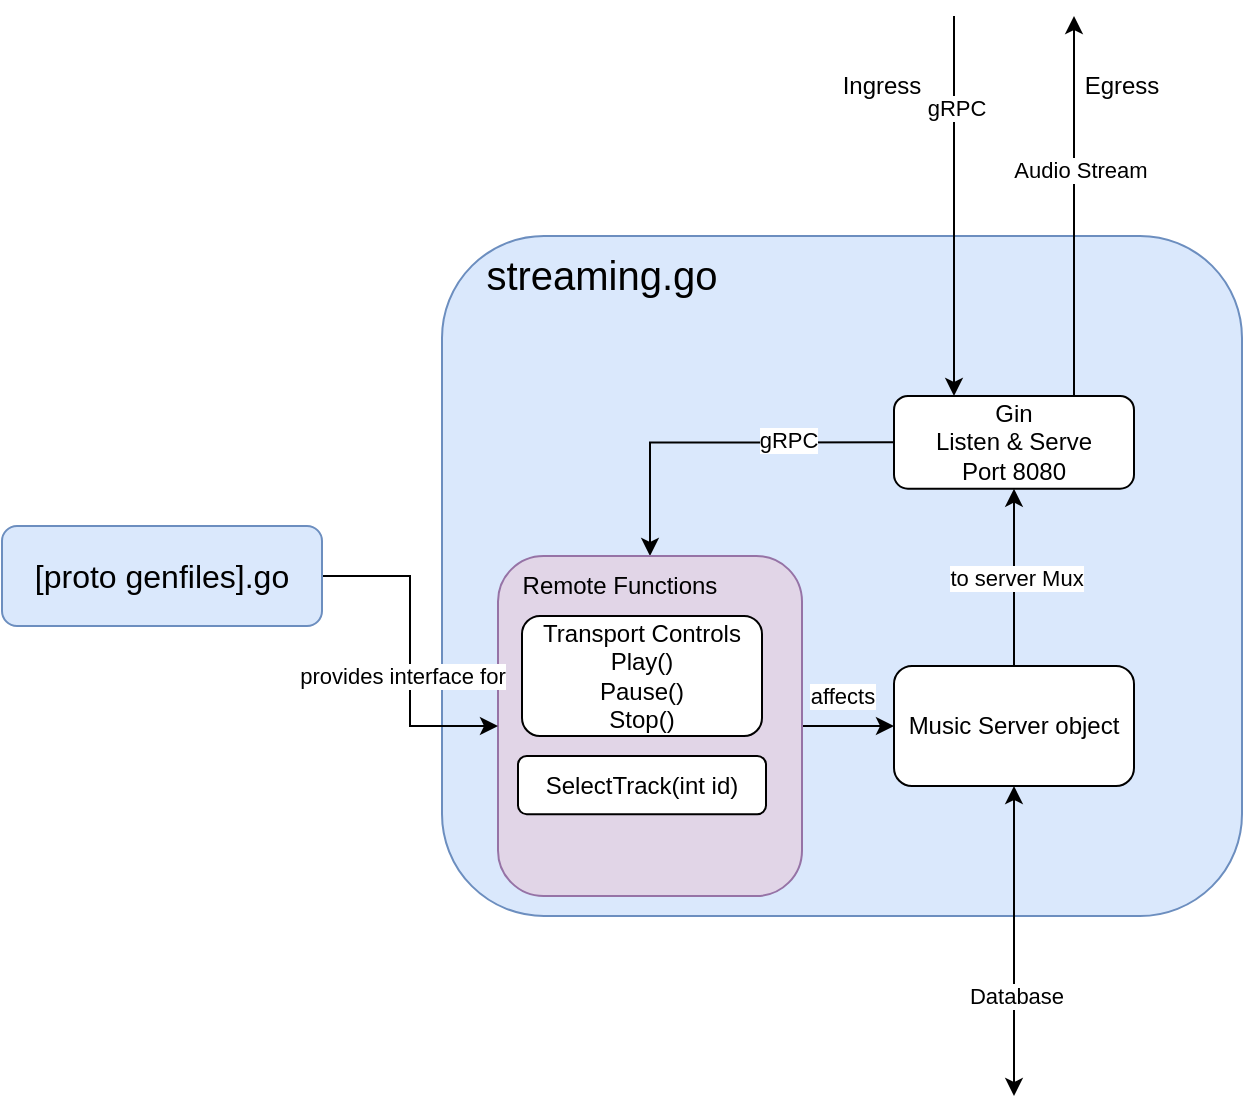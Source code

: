<mxfile version="24.0.5" type="github">
  <diagram name="Page-1" id="WT2zKBnfGBE7YQ1a9_zt">
    <mxGraphModel dx="954" dy="589" grid="1" gridSize="10" guides="1" tooltips="1" connect="1" arrows="1" fold="1" page="1" pageScale="1" pageWidth="827" pageHeight="1169" math="0" shadow="0">
      <root>
        <mxCell id="0" />
        <mxCell id="1" parent="0" />
        <mxCell id="6LnqmIUYYLy47VNELuNQ-8" value="Ingress" style="text;html=1;align=center;verticalAlign=middle;whiteSpace=wrap;rounded=0;" vertex="1" parent="1">
          <mxGeometry x="430" y="60" width="60" height="30" as="geometry" />
        </mxCell>
        <mxCell id="6LnqmIUYYLy47VNELuNQ-13" value="Egress" style="text;html=1;align=center;verticalAlign=middle;whiteSpace=wrap;rounded=0;" vertex="1" parent="1">
          <mxGeometry x="550" y="60" width="60" height="30" as="geometry" />
        </mxCell>
        <mxCell id="6LnqmIUYYLy47VNELuNQ-1" value="" style="rounded=1;whiteSpace=wrap;html=1;fillColor=#dae8fc;strokeColor=#6c8ebf;" vertex="1" parent="1">
          <mxGeometry x="240" y="150" width="400" height="340" as="geometry" />
        </mxCell>
        <mxCell id="6LnqmIUYYLy47VNELuNQ-3" value="streaming.go" style="text;html=1;align=center;verticalAlign=middle;whiteSpace=wrap;rounded=0;fontSize=20;" vertex="1" parent="1">
          <mxGeometry x="240" y="157.73" width="160" height="23.18" as="geometry" />
        </mxCell>
        <mxCell id="6LnqmIUYYLy47VNELuNQ-20" style="edgeStyle=orthogonalEdgeStyle;rounded=0;orthogonalLoop=1;jettySize=auto;html=1;exitX=0;exitY=0.5;exitDx=0;exitDy=0;" edge="1" parent="1" source="6LnqmIUYYLy47VNELuNQ-2" target="6LnqmIUYYLy47VNELuNQ-18">
          <mxGeometry relative="1" as="geometry" />
        </mxCell>
        <mxCell id="6LnqmIUYYLy47VNELuNQ-21" value="gRPC" style="edgeLabel;html=1;align=center;verticalAlign=middle;resizable=0;points=[];" vertex="1" connectable="0" parent="6LnqmIUYYLy47VNELuNQ-20">
          <mxGeometry x="-0.405" y="-1" relative="1" as="geometry">
            <mxPoint as="offset" />
          </mxGeometry>
        </mxCell>
        <mxCell id="6LnqmIUYYLy47VNELuNQ-2" value="&lt;div&gt;Gin&lt;/div&gt;&lt;div&gt;Listen &amp;amp; Serve&lt;/div&gt;&lt;div&gt;Port 8080&lt;br&gt;&lt;/div&gt;" style="rounded=1;whiteSpace=wrap;html=1;" vertex="1" parent="1">
          <mxGeometry x="466" y="229.996" width="120" height="46.364" as="geometry" />
        </mxCell>
        <mxCell id="6LnqmIUYYLy47VNELuNQ-6" value="" style="endArrow=classic;html=1;rounded=0;entryX=0.25;entryY=0;entryDx=0;entryDy=0;" edge="1" parent="1" target="6LnqmIUYYLy47VNELuNQ-2">
          <mxGeometry width="50" height="50" relative="1" as="geometry">
            <mxPoint x="496" y="40" as="sourcePoint" />
            <mxPoint x="486" y="273.636" as="targetPoint" />
          </mxGeometry>
        </mxCell>
        <mxCell id="6LnqmIUYYLy47VNELuNQ-14" value="gRPC" style="edgeLabel;html=1;align=center;verticalAlign=middle;resizable=0;points=[];" vertex="1" connectable="0" parent="6LnqmIUYYLy47VNELuNQ-6">
          <mxGeometry x="-0.366" y="1" relative="1" as="geometry">
            <mxPoint y="-14" as="offset" />
          </mxGeometry>
        </mxCell>
        <mxCell id="6LnqmIUYYLy47VNELuNQ-12" value="" style="endArrow=classic;html=1;rounded=0;exitX=0.75;exitY=0;exitDx=0;exitDy=0;" edge="1" parent="1" source="6LnqmIUYYLy47VNELuNQ-2">
          <mxGeometry width="50" height="50" relative="1" as="geometry">
            <mxPoint x="550" y="330" as="sourcePoint" />
            <mxPoint x="556" y="40" as="targetPoint" />
          </mxGeometry>
        </mxCell>
        <mxCell id="6LnqmIUYYLy47VNELuNQ-16" value="Audio Stream" style="edgeLabel;html=1;align=center;verticalAlign=middle;resizable=0;points=[];" vertex="1" connectable="0" parent="6LnqmIUYYLy47VNELuNQ-12">
          <mxGeometry x="0.384" y="-3" relative="1" as="geometry">
            <mxPoint y="18" as="offset" />
          </mxGeometry>
        </mxCell>
        <mxCell id="6LnqmIUYYLy47VNELuNQ-30" style="edgeStyle=orthogonalEdgeStyle;rounded=0;orthogonalLoop=1;jettySize=auto;html=1;exitX=1;exitY=0.5;exitDx=0;exitDy=0;entryX=0;entryY=0.5;entryDx=0;entryDy=0;" edge="1" parent="1" source="6LnqmIUYYLy47VNELuNQ-18" target="6LnqmIUYYLy47VNELuNQ-28">
          <mxGeometry relative="1" as="geometry" />
        </mxCell>
        <mxCell id="6LnqmIUYYLy47VNELuNQ-31" value="affects" style="edgeLabel;html=1;align=center;verticalAlign=middle;resizable=0;points=[];" vertex="1" connectable="0" parent="6LnqmIUYYLy47VNELuNQ-30">
          <mxGeometry x="-0.348" y="-2" relative="1" as="geometry">
            <mxPoint x="5" y="-17" as="offset" />
          </mxGeometry>
        </mxCell>
        <mxCell id="6LnqmIUYYLy47VNELuNQ-18" value="" style="rounded=1;whiteSpace=wrap;html=1;fillColor=#e1d5e7;strokeColor=#9673a6;" vertex="1" parent="1">
          <mxGeometry x="268" y="310" width="152" height="170" as="geometry" />
        </mxCell>
        <mxCell id="6LnqmIUYYLy47VNELuNQ-17" value="&lt;div align=&quot;center&quot;&gt;Transport Controls&lt;/div&gt;&lt;div align=&quot;center&quot;&gt;Play()&lt;/div&gt;&lt;div align=&quot;center&quot;&gt;Pause()&lt;/div&gt;&lt;div align=&quot;center&quot;&gt;Stop()&lt;br&gt;&lt;/div&gt;" style="rounded=1;whiteSpace=wrap;html=1;align=center;" vertex="1" parent="1">
          <mxGeometry x="280" y="340" width="120" height="60" as="geometry" />
        </mxCell>
        <mxCell id="6LnqmIUYYLy47VNELuNQ-5" value="SelectTrack(int id)" style="rounded=1;whiteSpace=wrap;html=1;" vertex="1" parent="1">
          <mxGeometry x="278" y="410" width="124" height="29.09" as="geometry" />
        </mxCell>
        <mxCell id="6LnqmIUYYLy47VNELuNQ-24" style="edgeStyle=orthogonalEdgeStyle;rounded=0;orthogonalLoop=1;jettySize=auto;html=1;exitX=1;exitY=0.5;exitDx=0;exitDy=0;entryX=0;entryY=0.5;entryDx=0;entryDy=0;" edge="1" parent="1" source="6LnqmIUYYLy47VNELuNQ-23" target="6LnqmIUYYLy47VNELuNQ-18">
          <mxGeometry relative="1" as="geometry" />
        </mxCell>
        <mxCell id="6LnqmIUYYLy47VNELuNQ-25" value="provides interface for" style="edgeLabel;html=1;align=center;verticalAlign=middle;resizable=0;points=[];" vertex="1" connectable="0" parent="6LnqmIUYYLy47VNELuNQ-24">
          <mxGeometry x="-0.323" y="-2" relative="1" as="geometry">
            <mxPoint x="-2" y="39" as="offset" />
          </mxGeometry>
        </mxCell>
        <mxCell id="6LnqmIUYYLy47VNELuNQ-23" value="&lt;font style=&quot;font-size: 16px;&quot;&gt;[proto genfiles].go&lt;/font&gt;" style="rounded=1;whiteSpace=wrap;html=1;fillColor=#dae8fc;strokeColor=#6c8ebf;" vertex="1" parent="1">
          <mxGeometry x="20" y="295" width="160" height="50" as="geometry" />
        </mxCell>
        <mxCell id="6LnqmIUYYLy47VNELuNQ-27" value="Remote Functions" style="text;html=1;align=center;verticalAlign=middle;whiteSpace=wrap;rounded=0;" vertex="1" parent="1">
          <mxGeometry x="268" y="310" width="122" height="30" as="geometry" />
        </mxCell>
        <mxCell id="6LnqmIUYYLy47VNELuNQ-33" style="edgeStyle=orthogonalEdgeStyle;rounded=0;orthogonalLoop=1;jettySize=auto;html=1;exitX=0.5;exitY=1;exitDx=0;exitDy=0;startArrow=classic;startFill=1;" edge="1" parent="1" source="6LnqmIUYYLy47VNELuNQ-28">
          <mxGeometry relative="1" as="geometry">
            <mxPoint x="526" y="580" as="targetPoint" />
          </mxGeometry>
        </mxCell>
        <mxCell id="6LnqmIUYYLy47VNELuNQ-34" value="Database" style="edgeLabel;html=1;align=center;verticalAlign=middle;resizable=0;points=[];" vertex="1" connectable="0" parent="6LnqmIUYYLy47VNELuNQ-33">
          <mxGeometry x="0.241" relative="1" as="geometry">
            <mxPoint y="9" as="offset" />
          </mxGeometry>
        </mxCell>
        <mxCell id="6LnqmIUYYLy47VNELuNQ-35" style="edgeStyle=orthogonalEdgeStyle;rounded=0;orthogonalLoop=1;jettySize=auto;html=1;exitX=0.5;exitY=0;exitDx=0;exitDy=0;" edge="1" parent="1" source="6LnqmIUYYLy47VNELuNQ-28" target="6LnqmIUYYLy47VNELuNQ-2">
          <mxGeometry relative="1" as="geometry" />
        </mxCell>
        <mxCell id="6LnqmIUYYLy47VNELuNQ-36" value="&lt;div&gt;to server Mux&lt;br&gt;&lt;/div&gt;" style="edgeLabel;html=1;align=center;verticalAlign=middle;resizable=0;points=[];" vertex="1" connectable="0" parent="6LnqmIUYYLy47VNELuNQ-35">
          <mxGeometry x="-0.007" y="-1" relative="1" as="geometry">
            <mxPoint as="offset" />
          </mxGeometry>
        </mxCell>
        <mxCell id="6LnqmIUYYLy47VNELuNQ-28" value="Music Server object" style="rounded=1;whiteSpace=wrap;html=1;" vertex="1" parent="1">
          <mxGeometry x="466" y="365" width="120" height="60" as="geometry" />
        </mxCell>
      </root>
    </mxGraphModel>
  </diagram>
</mxfile>
